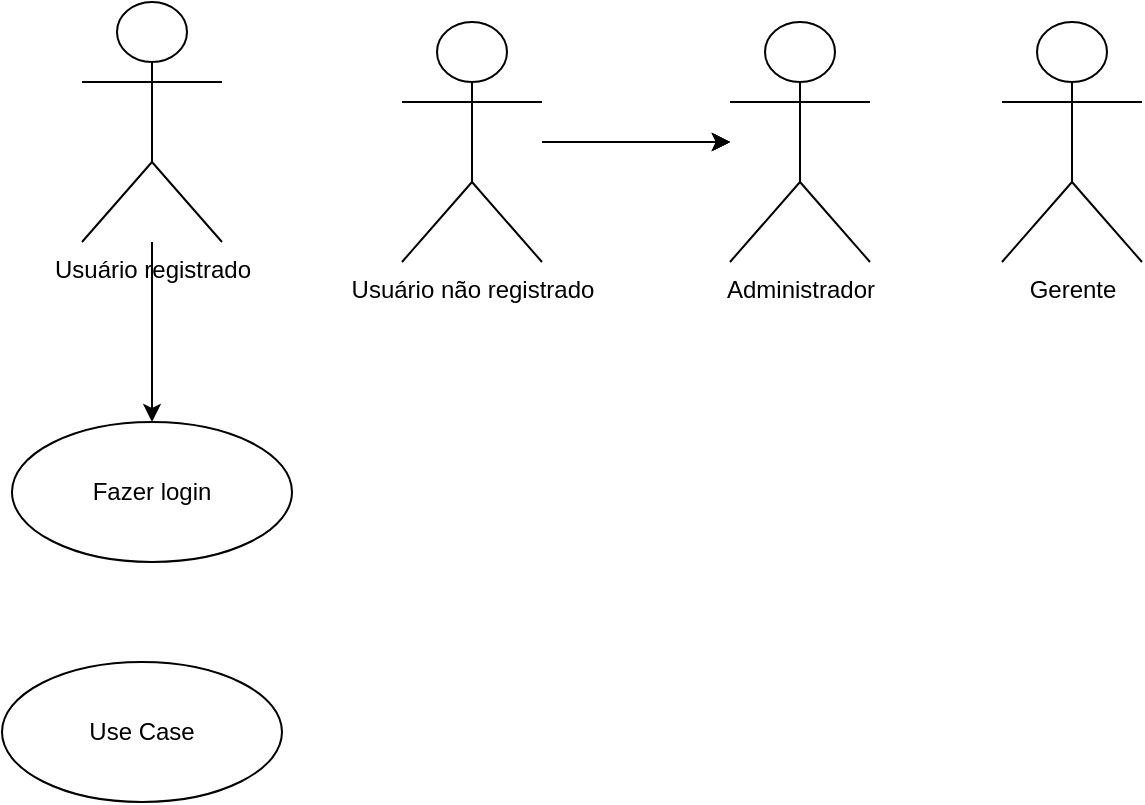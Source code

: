 <mxfile version="24.9.0">
  <diagram name="Página-1" id="XbG3uofU3uGCrIskEWIJ">
    <mxGraphModel dx="1114" dy="600" grid="1" gridSize="10" guides="1" tooltips="1" connect="1" arrows="1" fold="1" page="1" pageScale="1" pageWidth="827" pageHeight="1169" math="0" shadow="0">
      <root>
        <mxCell id="0" />
        <mxCell id="1" parent="0" />
        <mxCell id="hch1gG18QH-EERP9HJ0n-14" style="edgeStyle=orthogonalEdgeStyle;rounded=0;orthogonalLoop=1;jettySize=auto;html=1;entryX=0.5;entryY=0;entryDx=0;entryDy=0;" edge="1" parent="1" source="hch1gG18QH-EERP9HJ0n-1" target="hch1gG18QH-EERP9HJ0n-13">
          <mxGeometry relative="1" as="geometry" />
        </mxCell>
        <mxCell id="hch1gG18QH-EERP9HJ0n-1" value="Usuário registrado" style="shape=umlActor;verticalLabelPosition=bottom;verticalAlign=top;html=1;" vertex="1" parent="1">
          <mxGeometry x="90" y="230" width="70" height="120" as="geometry" />
        </mxCell>
        <mxCell id="hch1gG18QH-EERP9HJ0n-6" value="" style="edgeStyle=orthogonalEdgeStyle;rounded=0;orthogonalLoop=1;jettySize=auto;html=1;" edge="1" parent="1" source="hch1gG18QH-EERP9HJ0n-3" target="hch1gG18QH-EERP9HJ0n-5">
          <mxGeometry relative="1" as="geometry" />
        </mxCell>
        <mxCell id="hch1gG18QH-EERP9HJ0n-7" value="" style="edgeStyle=orthogonalEdgeStyle;rounded=0;orthogonalLoop=1;jettySize=auto;html=1;" edge="1" parent="1" source="hch1gG18QH-EERP9HJ0n-3" target="hch1gG18QH-EERP9HJ0n-5">
          <mxGeometry relative="1" as="geometry" />
        </mxCell>
        <mxCell id="hch1gG18QH-EERP9HJ0n-8" value="" style="edgeStyle=orthogonalEdgeStyle;rounded=0;orthogonalLoop=1;jettySize=auto;html=1;" edge="1" parent="1" source="hch1gG18QH-EERP9HJ0n-3" target="hch1gG18QH-EERP9HJ0n-5">
          <mxGeometry relative="1" as="geometry" />
        </mxCell>
        <mxCell id="hch1gG18QH-EERP9HJ0n-9" value="" style="edgeStyle=orthogonalEdgeStyle;rounded=0;orthogonalLoop=1;jettySize=auto;html=1;" edge="1" parent="1" source="hch1gG18QH-EERP9HJ0n-3" target="hch1gG18QH-EERP9HJ0n-5">
          <mxGeometry relative="1" as="geometry" />
        </mxCell>
        <mxCell id="hch1gG18QH-EERP9HJ0n-3" value="Usuário não registrado&lt;div&gt;&lt;br&gt;&lt;/div&gt;" style="shape=umlActor;verticalLabelPosition=bottom;verticalAlign=top;html=1;" vertex="1" parent="1">
          <mxGeometry x="250" y="240" width="70" height="120" as="geometry" />
        </mxCell>
        <mxCell id="hch1gG18QH-EERP9HJ0n-5" value="Administrador&lt;div&gt;&lt;br&gt;&lt;/div&gt;" style="shape=umlActor;verticalLabelPosition=bottom;verticalAlign=top;html=1;" vertex="1" parent="1">
          <mxGeometry x="414" y="240" width="70" height="120" as="geometry" />
        </mxCell>
        <mxCell id="hch1gG18QH-EERP9HJ0n-10" value="&lt;div&gt;Gerente&lt;/div&gt;" style="shape=umlActor;verticalLabelPosition=bottom;verticalAlign=top;html=1;" vertex="1" parent="1">
          <mxGeometry x="550" y="240" width="70" height="120" as="geometry" />
        </mxCell>
        <mxCell id="hch1gG18QH-EERP9HJ0n-13" value="Fazer login" style="ellipse;whiteSpace=wrap;html=1;" vertex="1" parent="1">
          <mxGeometry x="55" y="440" width="140" height="70" as="geometry" />
        </mxCell>
        <mxCell id="hch1gG18QH-EERP9HJ0n-15" value="Use Case" style="ellipse;whiteSpace=wrap;html=1;" vertex="1" parent="1">
          <mxGeometry x="50" y="560" width="140" height="70" as="geometry" />
        </mxCell>
      </root>
    </mxGraphModel>
  </diagram>
</mxfile>
